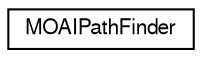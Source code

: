 digraph G
{
  edge [fontname="FreeSans",fontsize="10",labelfontname="FreeSans",labelfontsize="10"];
  node [fontname="FreeSans",fontsize="10",shape=record];
  rankdir=LR;
  Node1 [label="MOAIPathFinder",height=0.2,width=0.4,color="black", fillcolor="white", style="filled",URL="$class_m_o_a_i_path_finder.html",tooltip="Object for maintaining pathfinding state."];
}
